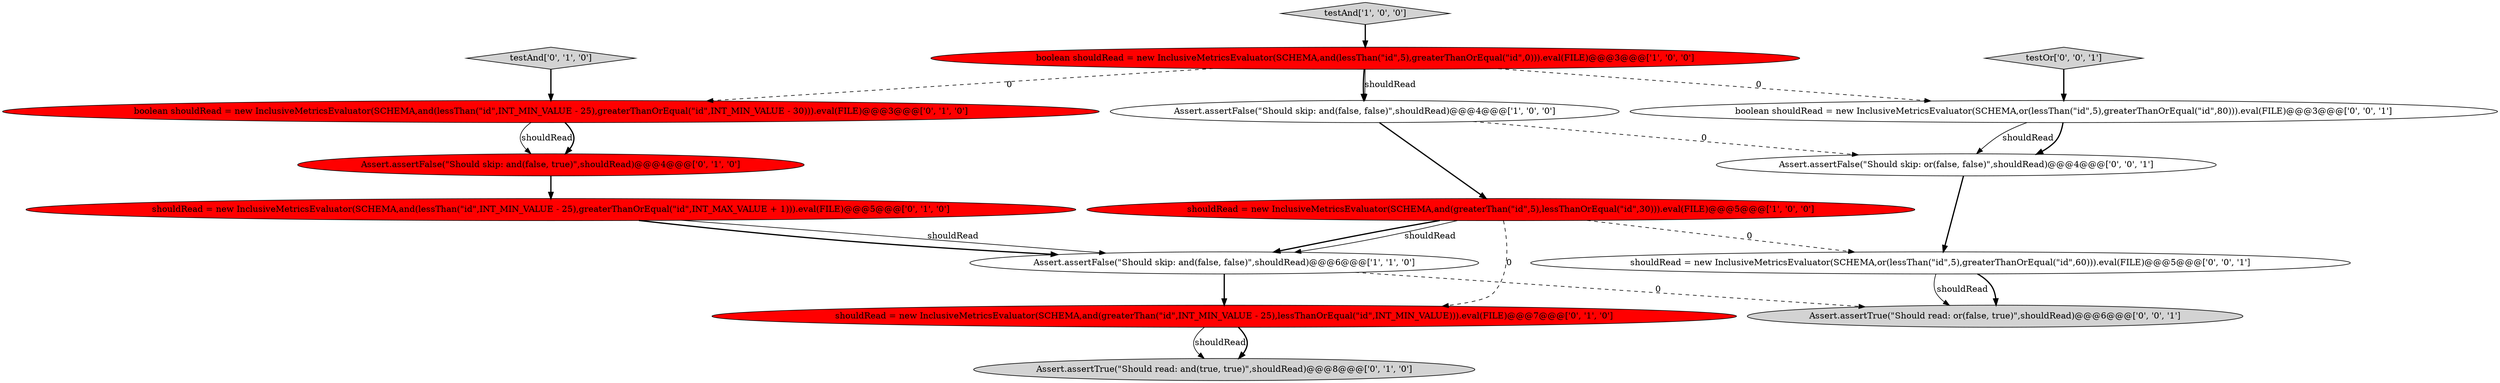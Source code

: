 digraph {
7 [style = filled, label = "testAnd['0', '1', '0']", fillcolor = lightgray, shape = diamond image = "AAA0AAABBB2BBB"];
11 [style = filled, label = "boolean shouldRead = new InclusiveMetricsEvaluator(SCHEMA,or(lessThan(\"id\",5),greaterThanOrEqual(\"id\",80))).eval(FILE)@@@3@@@['0', '0', '1']", fillcolor = white, shape = ellipse image = "AAA0AAABBB3BBB"];
13 [style = filled, label = "Assert.assertTrue(\"Should read: or(false, true)\",shouldRead)@@@6@@@['0', '0', '1']", fillcolor = lightgray, shape = ellipse image = "AAA0AAABBB3BBB"];
15 [style = filled, label = "shouldRead = new InclusiveMetricsEvaluator(SCHEMA,or(lessThan(\"id\",5),greaterThanOrEqual(\"id\",60))).eval(FILE)@@@5@@@['0', '0', '1']", fillcolor = white, shape = ellipse image = "AAA0AAABBB3BBB"];
8 [style = filled, label = "shouldRead = new InclusiveMetricsEvaluator(SCHEMA,and(lessThan(\"id\",INT_MIN_VALUE - 25),greaterThanOrEqual(\"id\",INT_MAX_VALUE + 1))).eval(FILE)@@@5@@@['0', '1', '0']", fillcolor = red, shape = ellipse image = "AAA1AAABBB2BBB"];
4 [style = filled, label = "boolean shouldRead = new InclusiveMetricsEvaluator(SCHEMA,and(lessThan(\"id\",5),greaterThanOrEqual(\"id\",0))).eval(FILE)@@@3@@@['1', '0', '0']", fillcolor = red, shape = ellipse image = "AAA1AAABBB1BBB"];
0 [style = filled, label = "shouldRead = new InclusiveMetricsEvaluator(SCHEMA,and(greaterThan(\"id\",5),lessThanOrEqual(\"id\",30))).eval(FILE)@@@5@@@['1', '0', '0']", fillcolor = red, shape = ellipse image = "AAA1AAABBB1BBB"];
12 [style = filled, label = "testOr['0', '0', '1']", fillcolor = lightgray, shape = diamond image = "AAA0AAABBB3BBB"];
2 [style = filled, label = "Assert.assertFalse(\"Should skip: and(false, false)\",shouldRead)@@@4@@@['1', '0', '0']", fillcolor = white, shape = ellipse image = "AAA0AAABBB1BBB"];
3 [style = filled, label = "testAnd['1', '0', '0']", fillcolor = lightgray, shape = diamond image = "AAA0AAABBB1BBB"];
6 [style = filled, label = "Assert.assertTrue(\"Should read: and(true, true)\",shouldRead)@@@8@@@['0', '1', '0']", fillcolor = lightgray, shape = ellipse image = "AAA0AAABBB2BBB"];
5 [style = filled, label = "shouldRead = new InclusiveMetricsEvaluator(SCHEMA,and(greaterThan(\"id\",INT_MIN_VALUE - 25),lessThanOrEqual(\"id\",INT_MIN_VALUE))).eval(FILE)@@@7@@@['0', '1', '0']", fillcolor = red, shape = ellipse image = "AAA1AAABBB2BBB"];
14 [style = filled, label = "Assert.assertFalse(\"Should skip: or(false, false)\",shouldRead)@@@4@@@['0', '0', '1']", fillcolor = white, shape = ellipse image = "AAA0AAABBB3BBB"];
9 [style = filled, label = "Assert.assertFalse(\"Should skip: and(false, true)\",shouldRead)@@@4@@@['0', '1', '0']", fillcolor = red, shape = ellipse image = "AAA1AAABBB2BBB"];
1 [style = filled, label = "Assert.assertFalse(\"Should skip: and(false, false)\",shouldRead)@@@6@@@['1', '1', '0']", fillcolor = white, shape = ellipse image = "AAA0AAABBB1BBB"];
10 [style = filled, label = "boolean shouldRead = new InclusiveMetricsEvaluator(SCHEMA,and(lessThan(\"id\",INT_MIN_VALUE - 25),greaterThanOrEqual(\"id\",INT_MIN_VALUE - 30))).eval(FILE)@@@3@@@['0', '1', '0']", fillcolor = red, shape = ellipse image = "AAA1AAABBB2BBB"];
1->5 [style = bold, label=""];
15->13 [style = bold, label=""];
8->1 [style = solid, label="shouldRead"];
11->14 [style = solid, label="shouldRead"];
0->5 [style = dashed, label="0"];
11->14 [style = bold, label=""];
7->10 [style = bold, label=""];
5->6 [style = solid, label="shouldRead"];
12->11 [style = bold, label=""];
0->15 [style = dashed, label="0"];
4->2 [style = bold, label=""];
9->8 [style = bold, label=""];
3->4 [style = bold, label=""];
10->9 [style = solid, label="shouldRead"];
1->13 [style = dashed, label="0"];
8->1 [style = bold, label=""];
2->0 [style = bold, label=""];
5->6 [style = bold, label=""];
2->14 [style = dashed, label="0"];
0->1 [style = bold, label=""];
0->1 [style = solid, label="shouldRead"];
15->13 [style = solid, label="shouldRead"];
14->15 [style = bold, label=""];
10->9 [style = bold, label=""];
4->11 [style = dashed, label="0"];
4->10 [style = dashed, label="0"];
4->2 [style = solid, label="shouldRead"];
}
